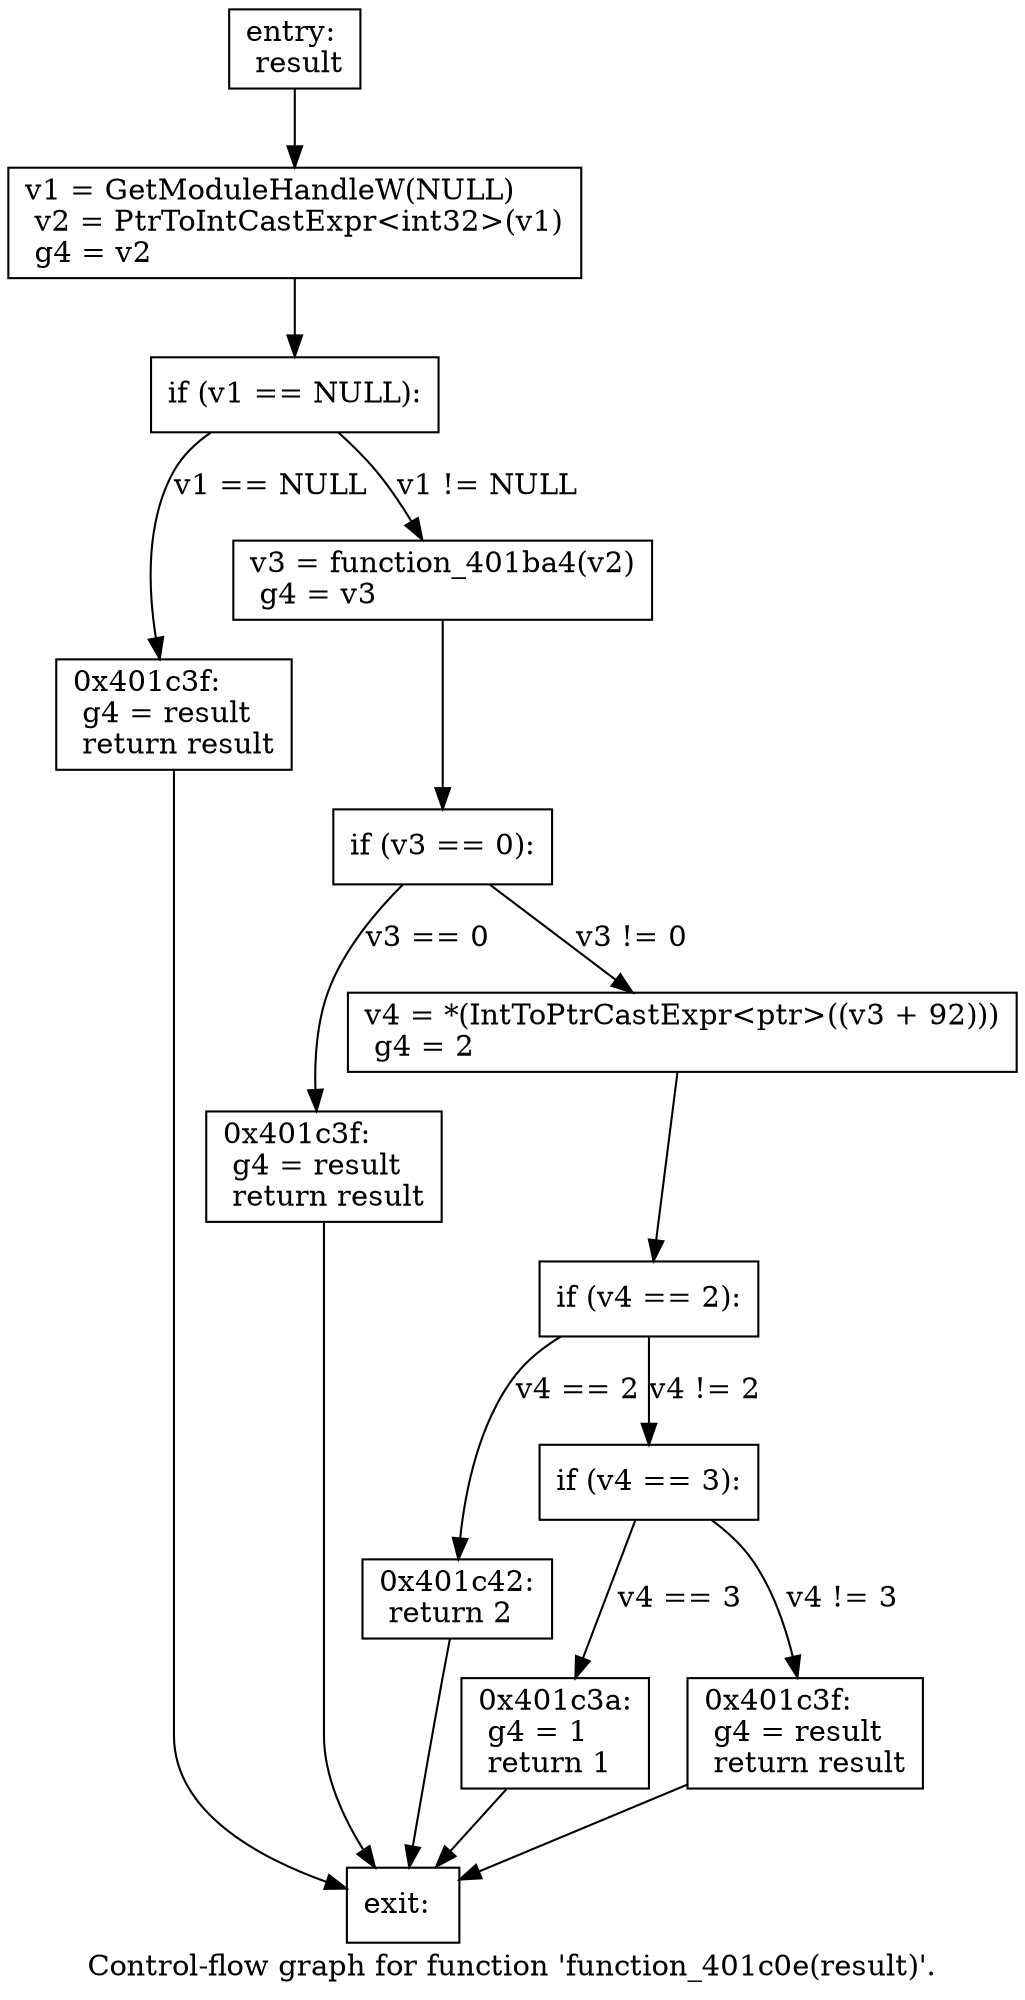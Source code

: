 digraph "Control-flow graph for function 'function_401c0e(result)'." {
  label="Control-flow graph for function 'function_401c0e(result)'.";
  node [shape=record];

  Node000001D420ACA080 [label="{entry:\l  result\l}"];
  Node000001D420ACA080 -> Node000001D420AC9FA0;
  Node000001D420AC9FA0 [label="{  v1 = GetModuleHandleW(NULL)\l  v2 = PtrToIntCastExpr\<int32\>(v1)\l  g4 = v2\l}"];
  Node000001D420AC9FA0 -> Node000001D420AC9830;
  Node000001D420AC9830 [label="{  if (v1 == NULL):\l}"];
  Node000001D420AC9830 -> Node000001D420AC9910 [label="v1 == NULL"];
  Node000001D420AC9830 -> Node000001D420AC9B40 [label="v1 != NULL"];
  Node000001D420AC9910 [label="{0x401c3f:\l  g4 = result\l  return result\l}"];
  Node000001D420AC9910 -> Node000001D420AC9EC0;
  Node000001D420AC9B40 [label="{  v3 = function_401ba4(v2)\l  g4 = v3\l}"];
  Node000001D420AC9B40 -> Node000001D420ACABE0;
  Node000001D420AC9EC0 [label="{exit:\l}"];
  Node000001D420ACABE0 [label="{  if (v3 == 0):\l}"];
  Node000001D420ACABE0 -> Node000001D420ACA2B0 [label="v3 == 0"];
  Node000001D420ACABE0 -> Node000001D420ACACC0 [label="v3 != 0"];
  Node000001D420ACA2B0 [label="{0x401c3f:\l  g4 = result\l  return result\l}"];
  Node000001D420ACA2B0 -> Node000001D420AC9EC0;
  Node000001D420ACACC0 [label="{  v4 = *(IntToPtrCastExpr\<ptr\>((v3 + 92)))\l  g4 = 2\l}"];
  Node000001D420ACACC0 -> Node000001D420ACAA90;
  Node000001D420ACAA90 [label="{  if (v4 == 2):\l}"];
  Node000001D420ACAA90 -> Node000001D420ACAD30 [label="v4 == 2"];
  Node000001D420ACAA90 -> Node000001D420ACA0F0 [label="v4 != 2"];
  Node000001D420ACAD30 [label="{0x401c42:\l  return 2\l}"];
  Node000001D420ACAD30 -> Node000001D420AC9EC0;
  Node000001D420ACA0F0 [label="{  if (v4 == 3):\l}"];
  Node000001D420ACA0F0 -> Node000001D420ACA320 [label="v4 == 3"];
  Node000001D420ACA0F0 -> Node000001D420ACAB00 [label="v4 != 3"];
  Node000001D420ACA320 [label="{0x401c3a:\l  g4 = 1\l  return 1\l}"];
  Node000001D420ACA320 -> Node000001D420AC9EC0;
  Node000001D420ACAB00 [label="{0x401c3f:\l  g4 = result\l  return result\l}"];
  Node000001D420ACAB00 -> Node000001D420AC9EC0;

}
